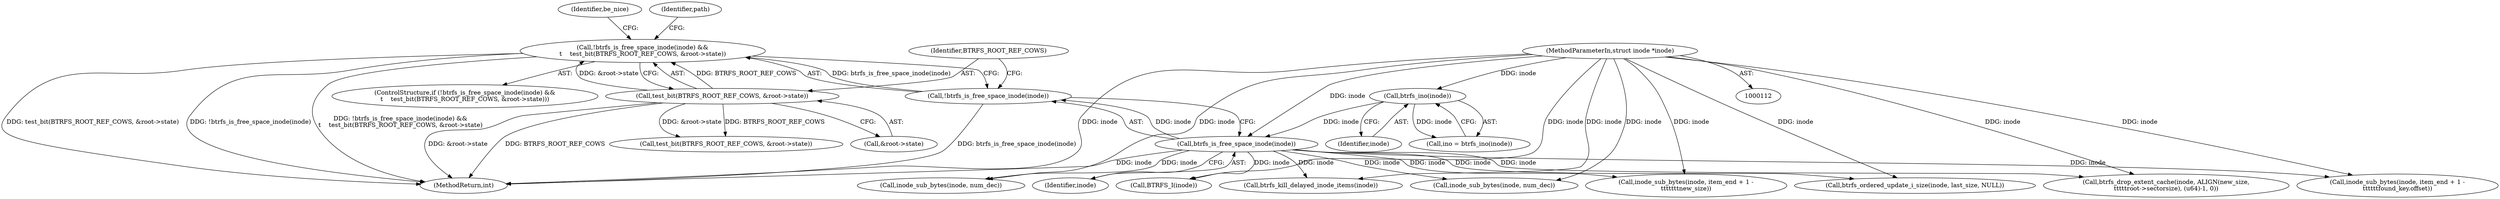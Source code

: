digraph "0_linux_0305cd5f7fca85dae392b9ba85b116896eb7c1c7@API" {
"1000201" [label="(Call,!btrfs_is_free_space_inode(inode) &&\n\t    test_bit(BTRFS_ROOT_REF_COWS, &root->state))"];
"1000202" [label="(Call,!btrfs_is_free_space_inode(inode))"];
"1000203" [label="(Call,btrfs_is_free_space_inode(inode))"];
"1000174" [label="(Call,btrfs_ino(inode))"];
"1000115" [label="(MethodParameterIn,struct inode *inode)"];
"1000205" [label="(Call,test_bit(BTRFS_ROOT_REF_COWS, &root->state))"];
"1000205" [label="(Call,test_bit(BTRFS_ROOT_REF_COWS, &root->state))"];
"1000201" [label="(Call,!btrfs_is_free_space_inode(inode) &&\n\t    test_bit(BTRFS_ROOT_REF_COWS, &root->state))"];
"1000624" [label="(Call,inode_sub_bytes(inode, item_end + 1 -\n\t\t\t\t\t\t\tnew_size))"];
"1000175" [label="(Identifier,inode)"];
"1000203" [label="(Call,btrfs_is_free_space_inode(inode))"];
"1000174" [label="(Call,btrfs_ino(inode))"];
"1000206" [label="(Identifier,BTRFS_ROOT_REF_COWS)"];
"1000202" [label="(Call,!btrfs_is_free_space_inode(inode))"];
"1000578" [label="(Call,inode_sub_bytes(inode, num_dec))"];
"1000200" [label="(ControlStructure,if (!btrfs_is_free_space_inode(inode) &&\n\t    test_bit(BTRFS_ROOT_REF_COWS, &root->state)))"];
"1000537" [label="(Call,inode_sub_bytes(inode, num_dec))"];
"1000244" [label="(Call,btrfs_drop_extent_cache(inode, ALIGN(new_size,\n\t\t\t\t\troot->sectorsize), (u64)-1, 0))"];
"1000267" [label="(Call,btrfs_kill_delayed_inode_items(inode))"];
"1000204" [label="(Identifier,inode)"];
"1000957" [label="(MethodReturn,int)"];
"1000264" [label="(Call,BTRFS_I(inode))"];
"1000212" [label="(Identifier,be_nice)"];
"1000207" [label="(Call,&root->state)"];
"1000215" [label="(Identifier,path)"];
"1000115" [label="(MethodParameterIn,struct inode *inode)"];
"1000908" [label="(Call,btrfs_ordered_update_i_size(inode, last_size, NULL))"];
"1000231" [label="(Call,test_bit(BTRFS_ROOT_REF_COWS, &root->state))"];
"1000653" [label="(Call,inode_sub_bytes(inode, item_end + 1 -\n\t\t\t\t\t\tfound_key.offset))"];
"1000172" [label="(Call,ino = btrfs_ino(inode))"];
"1000201" -> "1000200"  [label="AST: "];
"1000201" -> "1000202"  [label="CFG: "];
"1000201" -> "1000205"  [label="CFG: "];
"1000202" -> "1000201"  [label="AST: "];
"1000205" -> "1000201"  [label="AST: "];
"1000212" -> "1000201"  [label="CFG: "];
"1000215" -> "1000201"  [label="CFG: "];
"1000201" -> "1000957"  [label="DDG: !btrfs_is_free_space_inode(inode) &&\n\t    test_bit(BTRFS_ROOT_REF_COWS, &root->state)"];
"1000201" -> "1000957"  [label="DDG: test_bit(BTRFS_ROOT_REF_COWS, &root->state)"];
"1000201" -> "1000957"  [label="DDG: !btrfs_is_free_space_inode(inode)"];
"1000202" -> "1000201"  [label="DDG: btrfs_is_free_space_inode(inode)"];
"1000205" -> "1000201"  [label="DDG: BTRFS_ROOT_REF_COWS"];
"1000205" -> "1000201"  [label="DDG: &root->state"];
"1000202" -> "1000203"  [label="CFG: "];
"1000203" -> "1000202"  [label="AST: "];
"1000206" -> "1000202"  [label="CFG: "];
"1000202" -> "1000957"  [label="DDG: btrfs_is_free_space_inode(inode)"];
"1000203" -> "1000202"  [label="DDG: inode"];
"1000203" -> "1000204"  [label="CFG: "];
"1000204" -> "1000203"  [label="AST: "];
"1000203" -> "1000957"  [label="DDG: inode"];
"1000174" -> "1000203"  [label="DDG: inode"];
"1000115" -> "1000203"  [label="DDG: inode"];
"1000203" -> "1000244"  [label="DDG: inode"];
"1000203" -> "1000264"  [label="DDG: inode"];
"1000203" -> "1000267"  [label="DDG: inode"];
"1000203" -> "1000537"  [label="DDG: inode"];
"1000203" -> "1000578"  [label="DDG: inode"];
"1000203" -> "1000624"  [label="DDG: inode"];
"1000203" -> "1000653"  [label="DDG: inode"];
"1000203" -> "1000908"  [label="DDG: inode"];
"1000174" -> "1000172"  [label="AST: "];
"1000174" -> "1000175"  [label="CFG: "];
"1000175" -> "1000174"  [label="AST: "];
"1000172" -> "1000174"  [label="CFG: "];
"1000174" -> "1000172"  [label="DDG: inode"];
"1000115" -> "1000174"  [label="DDG: inode"];
"1000115" -> "1000112"  [label="AST: "];
"1000115" -> "1000957"  [label="DDG: inode"];
"1000115" -> "1000244"  [label="DDG: inode"];
"1000115" -> "1000264"  [label="DDG: inode"];
"1000115" -> "1000267"  [label="DDG: inode"];
"1000115" -> "1000537"  [label="DDG: inode"];
"1000115" -> "1000578"  [label="DDG: inode"];
"1000115" -> "1000624"  [label="DDG: inode"];
"1000115" -> "1000653"  [label="DDG: inode"];
"1000115" -> "1000908"  [label="DDG: inode"];
"1000205" -> "1000207"  [label="CFG: "];
"1000206" -> "1000205"  [label="AST: "];
"1000207" -> "1000205"  [label="AST: "];
"1000205" -> "1000957"  [label="DDG: BTRFS_ROOT_REF_COWS"];
"1000205" -> "1000957"  [label="DDG: &root->state"];
"1000205" -> "1000231"  [label="DDG: BTRFS_ROOT_REF_COWS"];
"1000205" -> "1000231"  [label="DDG: &root->state"];
}

